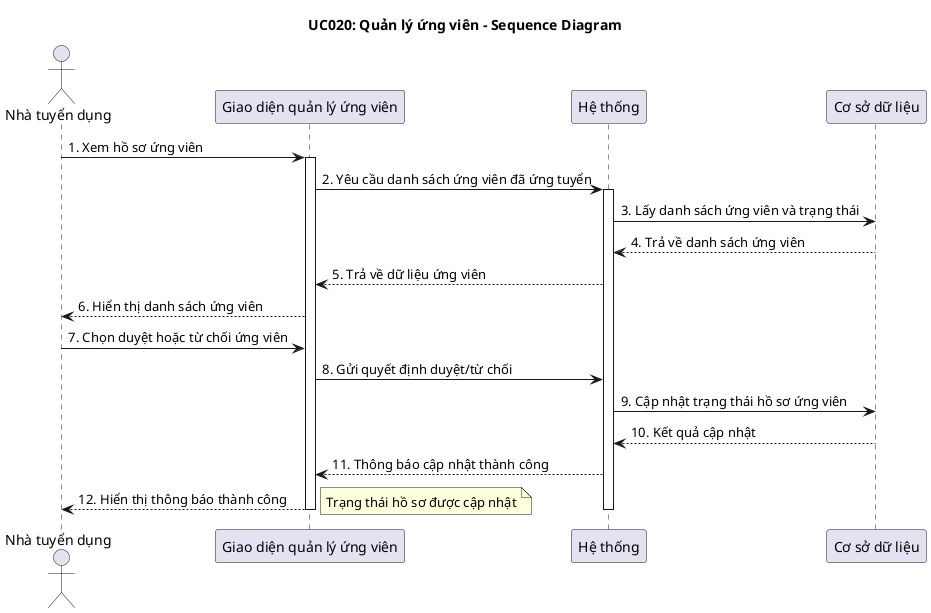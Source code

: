 @startuml UC020_CandidateManagement_Sequence_Diagram
 title UC020: Quản lý ứng viên - Sequence Diagram

actor "Nhà tuyển dụng" as Employer
participant "Giao diện quản lý ứng viên" as UI
participant "Hệ thống" as System
participant "Cơ sở dữ liệu" as DB

Employer -> UI: 1. Xem hồ sơ ứng viên
activate UI
UI -> System: 2. Yêu cầu danh sách ứng viên đã ứng tuyển
activate System
System -> DB: 3. Lấy danh sách ứng viên và trạng thái
DB --> System: 4. Trả về danh sách ứng viên
System --> UI: 5. Trả về dữ liệu ứng viên
UI --> Employer: 6. Hiển thị danh sách ứng viên

Employer -> UI: 7. Chọn duyệt hoặc từ chối ứng viên
UI -> System: 8. Gửi quyết định duyệt/từ chối
System -> DB: 9. Cập nhật trạng thái hồ sơ ứng viên
DB --> System: 10. Kết quả cập nhật
System --> UI: 11. Thông báo cập nhật thành công
UI --> Employer: 12. Hiển thị thông báo thành công
note right: Trạng thái hồ sơ được cập nhật

deactivate DB
deactivate System
deactivate UI

@enduml 
